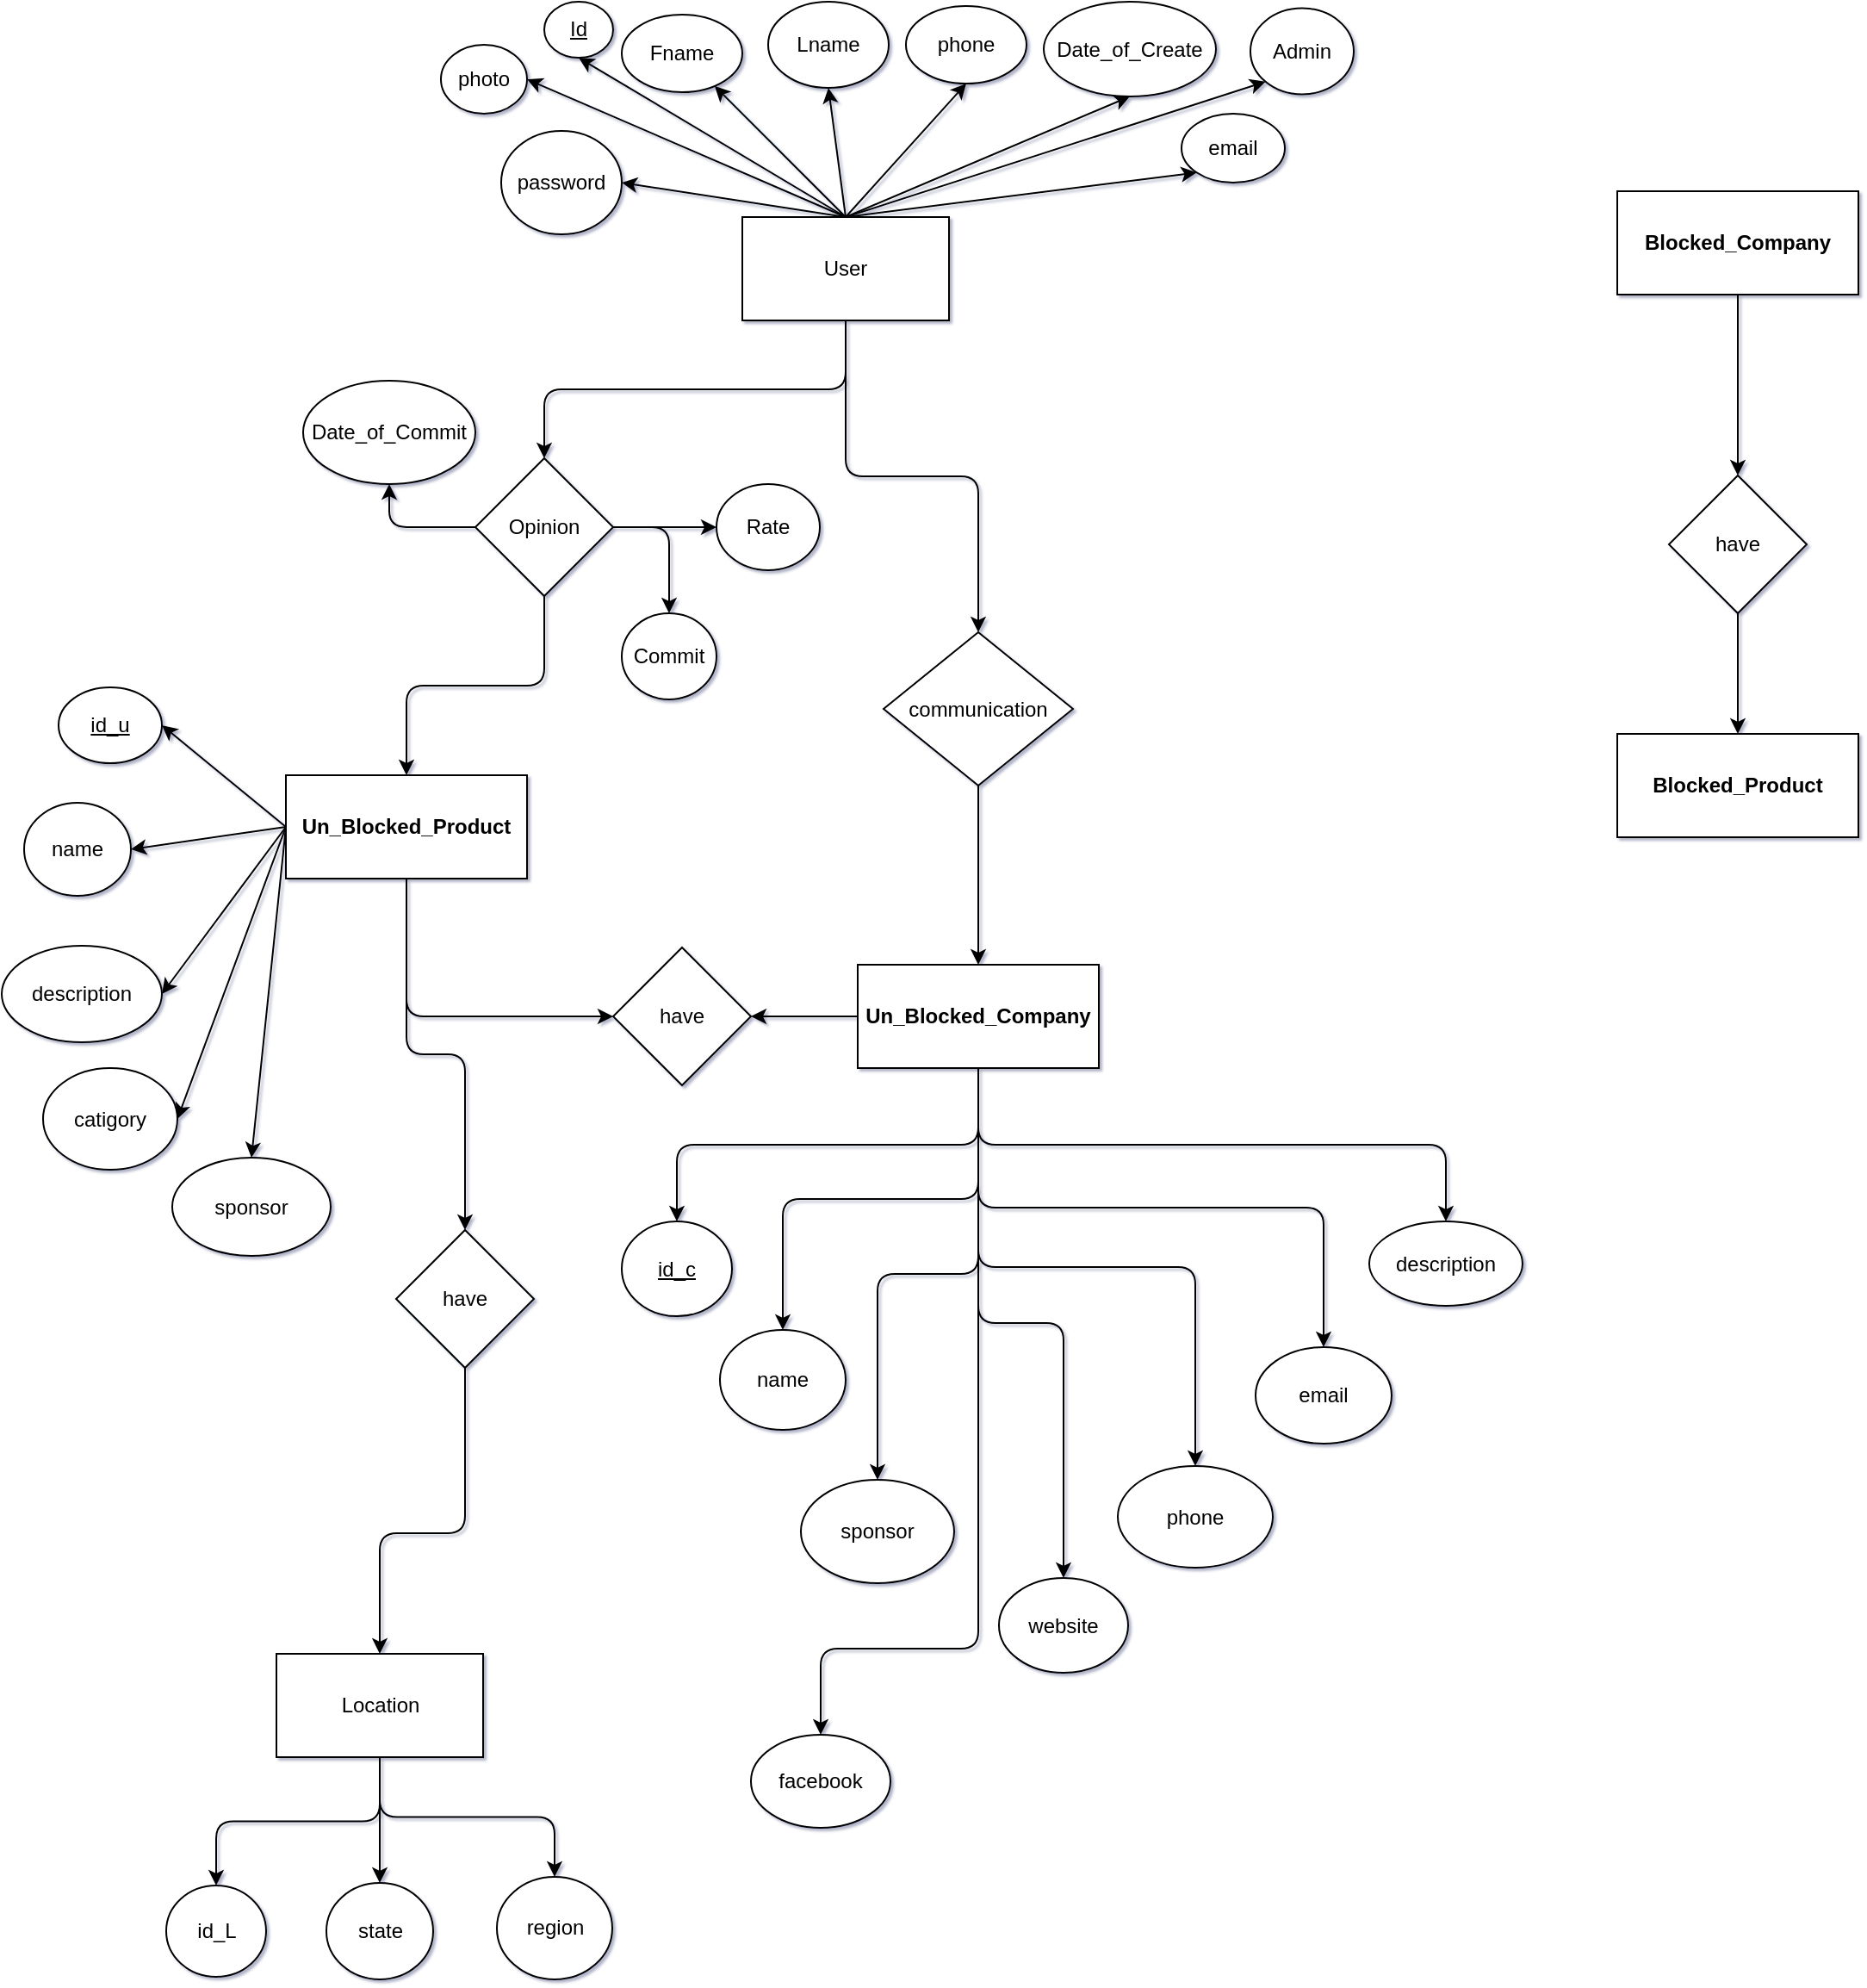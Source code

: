 <mxfile>
    <diagram id="pt88CGt4KrrBIa9byYeV" name="Page-1">
        <mxGraphModel dx="2280" dy="1267" grid="0" gridSize="10" guides="1" tooltips="1" connect="1" arrows="1" fold="1" page="0" pageScale="1" pageWidth="3300" pageHeight="4681" math="0" shadow="1">
            <root>
                <mxCell id="0"/>
                <mxCell id="1" parent="0"/>
                <mxCell id="13" style="edgeStyle=none;html=1;exitX=0.5;exitY=0;exitDx=0;exitDy=0;entryX=0.5;entryY=1;entryDx=0;entryDy=0;" edge="1" parent="1" source="2" target="8">
                    <mxGeometry relative="1" as="geometry"/>
                </mxCell>
                <mxCell id="14" style="edgeStyle=none;html=1;exitX=0.5;exitY=0;exitDx=0;exitDy=0;" edge="1" parent="1" source="2" target="9">
                    <mxGeometry relative="1" as="geometry"/>
                </mxCell>
                <mxCell id="15" style="edgeStyle=none;html=1;exitX=0.5;exitY=0;exitDx=0;exitDy=0;entryX=0.5;entryY=1;entryDx=0;entryDy=0;" edge="1" parent="1" source="2" target="10">
                    <mxGeometry relative="1" as="geometry"/>
                </mxCell>
                <mxCell id="16" style="edgeStyle=none;html=1;exitX=0.5;exitY=0;exitDx=0;exitDy=0;entryX=0.5;entryY=1;entryDx=0;entryDy=0;" edge="1" parent="1" source="2" target="11">
                    <mxGeometry relative="1" as="geometry"/>
                </mxCell>
                <mxCell id="17" style="edgeStyle=none;html=1;exitX=0.5;exitY=0;exitDx=0;exitDy=0;entryX=0.5;entryY=1;entryDx=0;entryDy=0;" edge="1" parent="1" source="2" target="12">
                    <mxGeometry relative="1" as="geometry"/>
                </mxCell>
                <mxCell id="22" style="edgeStyle=none;html=1;exitX=0.5;exitY=0;exitDx=0;exitDy=0;entryX=1;entryY=0.5;entryDx=0;entryDy=0;" edge="1" parent="1" source="2" target="18">
                    <mxGeometry relative="1" as="geometry"/>
                </mxCell>
                <mxCell id="24" style="edgeStyle=none;html=1;exitX=0.5;exitY=0;exitDx=0;exitDy=0;entryX=0;entryY=1;entryDx=0;entryDy=0;" edge="1" parent="1" source="2" target="23">
                    <mxGeometry relative="1" as="geometry"/>
                </mxCell>
                <mxCell id="26" style="edgeStyle=none;html=1;exitX=0.5;exitY=0;exitDx=0;exitDy=0;entryX=0;entryY=1;entryDx=0;entryDy=0;" edge="1" parent="1" source="2" target="25">
                    <mxGeometry relative="1" as="geometry"/>
                </mxCell>
                <mxCell id="28" style="edgeStyle=none;html=1;exitX=0.5;exitY=0;exitDx=0;exitDy=0;entryX=1;entryY=0.5;entryDx=0;entryDy=0;" edge="1" parent="1" source="2" target="27">
                    <mxGeometry relative="1" as="geometry"/>
                </mxCell>
                <mxCell id="31" style="edgeStyle=orthogonalEdgeStyle;html=1;exitX=0.5;exitY=1;exitDx=0;exitDy=0;" edge="1" parent="1" source="2" target="29">
                    <mxGeometry relative="1" as="geometry"/>
                </mxCell>
                <mxCell id="56" style="edgeStyle=orthogonalEdgeStyle;html=1;exitX=0.5;exitY=1;exitDx=0;exitDy=0;entryX=0.5;entryY=0;entryDx=0;entryDy=0;" edge="1" parent="1" source="2" target="54">
                    <mxGeometry relative="1" as="geometry"/>
                </mxCell>
                <mxCell id="2" value="User" style="rounded=0;whiteSpace=wrap;html=1;" parent="1" vertex="1">
                    <mxGeometry x="-165" y="245" width="120" height="60" as="geometry"/>
                </mxCell>
                <mxCell id="42" style="edgeStyle=none;html=1;exitX=0;exitY=0.5;exitDx=0;exitDy=0;entryX=1;entryY=0.5;entryDx=0;entryDy=0;" edge="1" parent="1" source="3" target="41">
                    <mxGeometry relative="1" as="geometry"/>
                </mxCell>
                <mxCell id="47" style="edgeStyle=none;html=1;exitX=0;exitY=0.5;exitDx=0;exitDy=0;entryX=1;entryY=0.5;entryDx=0;entryDy=0;" edge="1" parent="1" source="3" target="43">
                    <mxGeometry relative="1" as="geometry"/>
                </mxCell>
                <mxCell id="49" style="edgeStyle=none;html=1;exitX=0;exitY=0.5;exitDx=0;exitDy=0;entryX=1;entryY=0.5;entryDx=0;entryDy=0;" edge="1" parent="1" source="3" target="48">
                    <mxGeometry relative="1" as="geometry"/>
                </mxCell>
                <mxCell id="51" style="edgeStyle=none;html=1;exitX=0;exitY=0.5;exitDx=0;exitDy=0;entryX=1;entryY=0.5;entryDx=0;entryDy=0;" edge="1" parent="1" source="3" target="50">
                    <mxGeometry relative="1" as="geometry"/>
                </mxCell>
                <mxCell id="53" style="edgeStyle=none;html=1;exitX=0;exitY=0.5;exitDx=0;exitDy=0;entryX=0.5;entryY=0;entryDx=0;entryDy=0;" edge="1" parent="1" source="3" target="52">
                    <mxGeometry relative="1" as="geometry"/>
                </mxCell>
                <mxCell id="60" style="edgeStyle=orthogonalEdgeStyle;html=1;exitX=0.5;exitY=1;exitDx=0;exitDy=0;entryX=0.5;entryY=0;entryDx=0;entryDy=0;" edge="1" parent="1" source="3" target="59">
                    <mxGeometry relative="1" as="geometry"/>
                </mxCell>
                <mxCell id="70" style="edgeStyle=orthogonalEdgeStyle;html=1;exitX=0.5;exitY=1;exitDx=0;exitDy=0;entryX=0;entryY=0.5;entryDx=0;entryDy=0;" edge="1" parent="1" source="3" target="68">
                    <mxGeometry relative="1" as="geometry"/>
                </mxCell>
                <mxCell id="3" value="&lt;b&gt;Un_Blocked_Product&lt;/b&gt;" style="rounded=0;whiteSpace=wrap;html=1;" parent="1" vertex="1">
                    <mxGeometry x="-430" y="569" width="140" height="60" as="geometry"/>
                </mxCell>
                <mxCell id="4" value="&lt;b&gt;Blocked_Product&lt;/b&gt;" style="rounded=0;whiteSpace=wrap;html=1;" parent="1" vertex="1">
                    <mxGeometry x="343" y="545" width="140" height="60" as="geometry"/>
                </mxCell>
                <mxCell id="69" style="edgeStyle=orthogonalEdgeStyle;html=1;exitX=0;exitY=0.5;exitDx=0;exitDy=0;entryX=1;entryY=0.5;entryDx=0;entryDy=0;" edge="1" parent="1" source="5" target="68">
                    <mxGeometry relative="1" as="geometry"/>
                </mxCell>
                <mxCell id="79" style="edgeStyle=orthogonalEdgeStyle;html=1;exitX=0.5;exitY=1;exitDx=0;exitDy=0;entryX=0.5;entryY=0;entryDx=0;entryDy=0;" edge="1" parent="1" source="5" target="71">
                    <mxGeometry relative="1" as="geometry"/>
                </mxCell>
                <mxCell id="80" style="edgeStyle=orthogonalEdgeStyle;html=1;exitX=0.5;exitY=1;exitDx=0;exitDy=0;entryX=0.5;entryY=0;entryDx=0;entryDy=0;" edge="1" parent="1" source="5" target="72">
                    <mxGeometry relative="1" as="geometry"/>
                </mxCell>
                <mxCell id="81" style="edgeStyle=orthogonalEdgeStyle;html=1;exitX=0.5;exitY=1;exitDx=0;exitDy=0;entryX=0.5;entryY=0;entryDx=0;entryDy=0;" edge="1" parent="1" source="5" target="73">
                    <mxGeometry relative="1" as="geometry"/>
                </mxCell>
                <mxCell id="82" style="edgeStyle=orthogonalEdgeStyle;html=1;exitX=0.5;exitY=1;exitDx=0;exitDy=0;entryX=0.5;entryY=0;entryDx=0;entryDy=0;" edge="1" parent="1" source="5" target="74">
                    <mxGeometry relative="1" as="geometry"/>
                </mxCell>
                <mxCell id="83" style="edgeStyle=orthogonalEdgeStyle;html=1;exitX=0.5;exitY=1;exitDx=0;exitDy=0;entryX=0.5;entryY=0;entryDx=0;entryDy=0;" edge="1" parent="1" source="5" target="76">
                    <mxGeometry relative="1" as="geometry"/>
                </mxCell>
                <mxCell id="84" style="edgeStyle=orthogonalEdgeStyle;html=1;exitX=0.5;exitY=1;exitDx=0;exitDy=0;entryX=0.5;entryY=0;entryDx=0;entryDy=0;" edge="1" parent="1" source="5" target="75">
                    <mxGeometry relative="1" as="geometry"/>
                </mxCell>
                <mxCell id="85" style="edgeStyle=orthogonalEdgeStyle;html=1;exitX=0.5;exitY=1;exitDx=0;exitDy=0;entryX=0.5;entryY=0;entryDx=0;entryDy=0;" edge="1" parent="1" source="5" target="78">
                    <mxGeometry relative="1" as="geometry">
                        <Array as="points">
                            <mxPoint x="-28" y="1076"/>
                            <mxPoint x="-120" y="1076"/>
                        </Array>
                    </mxGeometry>
                </mxCell>
                <mxCell id="86" style="edgeStyle=orthogonalEdgeStyle;html=1;exitX=0.5;exitY=1;exitDx=0;exitDy=0;entryX=0.5;entryY=0;entryDx=0;entryDy=0;" edge="1" parent="1" source="5" target="77">
                    <mxGeometry relative="1" as="geometry"/>
                </mxCell>
                <mxCell id="5" value="&lt;b&gt;Un_Blocked_Company&lt;/b&gt;" style="rounded=0;whiteSpace=wrap;html=1;" vertex="1" parent="1">
                    <mxGeometry x="-98" y="679" width="140" height="60" as="geometry"/>
                </mxCell>
                <mxCell id="89" style="edgeStyle=orthogonalEdgeStyle;html=1;exitX=0.5;exitY=1;exitDx=0;exitDy=0;entryX=0.5;entryY=0;entryDx=0;entryDy=0;" edge="1" parent="1" source="6" target="87">
                    <mxGeometry relative="1" as="geometry"/>
                </mxCell>
                <mxCell id="6" value="&lt;b&gt;Blocked_Company&lt;/b&gt;" style="rounded=0;whiteSpace=wrap;html=1;" vertex="1" parent="1">
                    <mxGeometry x="343" y="230" width="140" height="60" as="geometry"/>
                </mxCell>
                <mxCell id="8" value="&lt;u&gt;Id&lt;/u&gt;" style="ellipse;whiteSpace=wrap;html=1;" vertex="1" parent="1">
                    <mxGeometry x="-280" y="120" width="40" height="32.5" as="geometry"/>
                </mxCell>
                <mxCell id="9" value="Fname" style="ellipse;whiteSpace=wrap;html=1;" vertex="1" parent="1">
                    <mxGeometry x="-235" y="127.5" width="70" height="45" as="geometry"/>
                </mxCell>
                <mxCell id="10" value="Lname" style="ellipse;whiteSpace=wrap;html=1;" vertex="1" parent="1">
                    <mxGeometry x="-150" y="120" width="70" height="50" as="geometry"/>
                </mxCell>
                <mxCell id="11" value="phone" style="ellipse;whiteSpace=wrap;html=1;" vertex="1" parent="1">
                    <mxGeometry x="-70" y="122.5" width="70" height="45" as="geometry"/>
                </mxCell>
                <mxCell id="12" value="Date_of_Create" style="ellipse;whiteSpace=wrap;html=1;" vertex="1" parent="1">
                    <mxGeometry x="10" y="120" width="100" height="55" as="geometry"/>
                </mxCell>
                <mxCell id="18" value="photo" style="ellipse;whiteSpace=wrap;html=1;" vertex="1" parent="1">
                    <mxGeometry x="-340" y="145" width="50" height="40" as="geometry"/>
                </mxCell>
                <mxCell id="23" value="email" style="ellipse;whiteSpace=wrap;html=1;" vertex="1" parent="1">
                    <mxGeometry x="90" y="185" width="60" height="40" as="geometry"/>
                </mxCell>
                <mxCell id="25" value="Admin" style="ellipse;whiteSpace=wrap;html=1;" vertex="1" parent="1">
                    <mxGeometry x="130" y="123.75" width="60" height="50" as="geometry"/>
                </mxCell>
                <mxCell id="27" value="password" style="ellipse;whiteSpace=wrap;html=1;" vertex="1" parent="1">
                    <mxGeometry x="-305" y="195" width="70" height="60" as="geometry"/>
                </mxCell>
                <mxCell id="32" style="edgeStyle=orthogonalEdgeStyle;html=1;exitX=0.5;exitY=1;exitDx=0;exitDy=0;entryX=0.5;entryY=0;entryDx=0;entryDy=0;" edge="1" parent="1" source="29" target="3">
                    <mxGeometry relative="1" as="geometry"/>
                </mxCell>
                <mxCell id="36" style="edgeStyle=orthogonalEdgeStyle;html=1;exitX=1;exitY=0.5;exitDx=0;exitDy=0;entryX=0;entryY=0.5;entryDx=0;entryDy=0;" edge="1" parent="1" source="29" target="33">
                    <mxGeometry relative="1" as="geometry"/>
                </mxCell>
                <mxCell id="37" style="edgeStyle=orthogonalEdgeStyle;html=1;exitX=1;exitY=0.5;exitDx=0;exitDy=0;entryX=0.5;entryY=0;entryDx=0;entryDy=0;" edge="1" parent="1" source="29" target="34">
                    <mxGeometry relative="1" as="geometry"/>
                </mxCell>
                <mxCell id="39" style="edgeStyle=orthogonalEdgeStyle;html=1;exitX=0;exitY=0.5;exitDx=0;exitDy=0;entryX=0.5;entryY=1;entryDx=0;entryDy=0;" edge="1" parent="1" source="29" target="35">
                    <mxGeometry relative="1" as="geometry"/>
                </mxCell>
                <mxCell id="29" value="Opinion" style="rhombus;whiteSpace=wrap;html=1;" vertex="1" parent="1">
                    <mxGeometry x="-320" y="385" width="80" height="80" as="geometry"/>
                </mxCell>
                <mxCell id="33" value="Rate" style="ellipse;whiteSpace=wrap;html=1;" vertex="1" parent="1">
                    <mxGeometry x="-180" y="400" width="60" height="50" as="geometry"/>
                </mxCell>
                <mxCell id="34" value="Commit" style="ellipse;whiteSpace=wrap;html=1;" vertex="1" parent="1">
                    <mxGeometry x="-235" y="475" width="55" height="50" as="geometry"/>
                </mxCell>
                <mxCell id="35" value="Date_of_Commit" style="ellipse;whiteSpace=wrap;html=1;" vertex="1" parent="1">
                    <mxGeometry x="-420" y="340" width="100" height="60" as="geometry"/>
                </mxCell>
                <mxCell id="41" value="&lt;u&gt;id_u&lt;/u&gt;" style="ellipse;whiteSpace=wrap;html=1;" vertex="1" parent="1">
                    <mxGeometry x="-562" y="518" width="60" height="44" as="geometry"/>
                </mxCell>
                <mxCell id="43" value="name" style="ellipse;whiteSpace=wrap;html=1;" vertex="1" parent="1">
                    <mxGeometry x="-582" y="585" width="62" height="54" as="geometry"/>
                </mxCell>
                <mxCell id="48" value="description" style="ellipse;whiteSpace=wrap;html=1;" vertex="1" parent="1">
                    <mxGeometry x="-595" y="668" width="93" height="56" as="geometry"/>
                </mxCell>
                <mxCell id="50" value="catigory" style="ellipse;whiteSpace=wrap;html=1;" vertex="1" parent="1">
                    <mxGeometry x="-571" y="739" width="78" height="59" as="geometry"/>
                </mxCell>
                <mxCell id="52" value="sponsor" style="ellipse;whiteSpace=wrap;html=1;" vertex="1" parent="1">
                    <mxGeometry x="-496" y="791" width="92" height="57" as="geometry"/>
                </mxCell>
                <mxCell id="57" style="edgeStyle=orthogonalEdgeStyle;html=1;exitX=0.5;exitY=1;exitDx=0;exitDy=0;entryX=0.5;entryY=0;entryDx=0;entryDy=0;" edge="1" parent="1" source="54" target="5">
                    <mxGeometry relative="1" as="geometry"/>
                </mxCell>
                <mxCell id="54" value="communication" style="rhombus;whiteSpace=wrap;html=1;" vertex="1" parent="1">
                    <mxGeometry x="-83" y="486" width="110" height="89" as="geometry"/>
                </mxCell>
                <mxCell id="65" style="edgeStyle=orthogonalEdgeStyle;html=1;exitX=0.5;exitY=1;exitDx=0;exitDy=0;entryX=0.5;entryY=0;entryDx=0;entryDy=0;" edge="1" parent="1" source="58" target="62">
                    <mxGeometry relative="1" as="geometry"/>
                </mxCell>
                <mxCell id="66" style="edgeStyle=orthogonalEdgeStyle;html=1;exitX=0.5;exitY=1;exitDx=0;exitDy=0;entryX=0.5;entryY=0;entryDx=0;entryDy=0;" edge="1" parent="1" source="58" target="63">
                    <mxGeometry relative="1" as="geometry"/>
                </mxCell>
                <mxCell id="67" style="edgeStyle=orthogonalEdgeStyle;html=1;exitX=0.5;exitY=1;exitDx=0;exitDy=0;entryX=0.5;entryY=0;entryDx=0;entryDy=0;" edge="1" parent="1" source="58" target="64">
                    <mxGeometry relative="1" as="geometry"/>
                </mxCell>
                <mxCell id="58" value="Location" style="rounded=0;whiteSpace=wrap;html=1;" vertex="1" parent="1">
                    <mxGeometry x="-435.5" y="1079" width="120" height="60" as="geometry"/>
                </mxCell>
                <mxCell id="61" style="edgeStyle=orthogonalEdgeStyle;html=1;exitX=0.5;exitY=1;exitDx=0;exitDy=0;entryX=0.5;entryY=0;entryDx=0;entryDy=0;" edge="1" parent="1" source="59" target="58">
                    <mxGeometry relative="1" as="geometry">
                        <mxPoint x="-164" y="859.0" as="sourcePoint"/>
                        <Array as="points">
                            <mxPoint x="-326" y="1009"/>
                            <mxPoint x="-376" y="1009"/>
                        </Array>
                    </mxGeometry>
                </mxCell>
                <mxCell id="59" value="have" style="rhombus;whiteSpace=wrap;html=1;" vertex="1" parent="1">
                    <mxGeometry x="-366" y="833" width="80" height="80" as="geometry"/>
                </mxCell>
                <mxCell id="62" value="id_L" style="ellipse;whiteSpace=wrap;html=1;" vertex="1" parent="1">
                    <mxGeometry x="-499.5" y="1213.5" width="58" height="53" as="geometry"/>
                </mxCell>
                <mxCell id="63" value="state" style="ellipse;whiteSpace=wrap;html=1;" vertex="1" parent="1">
                    <mxGeometry x="-406.5" y="1212" width="62" height="56" as="geometry"/>
                </mxCell>
                <mxCell id="64" value="region" style="ellipse;whiteSpace=wrap;html=1;" vertex="1" parent="1">
                    <mxGeometry x="-307.5" y="1208.5" width="67" height="59.5" as="geometry"/>
                </mxCell>
                <mxCell id="68" value="have" style="rhombus;whiteSpace=wrap;html=1;" vertex="1" parent="1">
                    <mxGeometry x="-240" y="669" width="80" height="80" as="geometry"/>
                </mxCell>
                <mxCell id="71" value="&lt;u&gt;id_c&lt;/u&gt;" style="ellipse;whiteSpace=wrap;html=1;" vertex="1" parent="1">
                    <mxGeometry x="-235" y="828" width="64" height="55" as="geometry"/>
                </mxCell>
                <mxCell id="72" value="name" style="ellipse;whiteSpace=wrap;html=1;" vertex="1" parent="1">
                    <mxGeometry x="-178" y="891" width="73" height="58" as="geometry"/>
                </mxCell>
                <mxCell id="73" value="description" style="ellipse;whiteSpace=wrap;html=1;" vertex="1" parent="1">
                    <mxGeometry x="199" y="828" width="89" height="49" as="geometry"/>
                </mxCell>
                <mxCell id="74" value="sponsor" style="ellipse;whiteSpace=wrap;html=1;" vertex="1" parent="1">
                    <mxGeometry x="-131" y="978" width="89" height="60" as="geometry"/>
                </mxCell>
                <mxCell id="75" value="phone" style="ellipse;whiteSpace=wrap;html=1;" vertex="1" parent="1">
                    <mxGeometry x="53" y="970" width="90" height="59" as="geometry"/>
                </mxCell>
                <mxCell id="76" value="email" style="ellipse;whiteSpace=wrap;html=1;" vertex="1" parent="1">
                    <mxGeometry x="133" y="901" width="79" height="56" as="geometry"/>
                </mxCell>
                <mxCell id="77" value="website" style="ellipse;whiteSpace=wrap;html=1;" vertex="1" parent="1">
                    <mxGeometry x="-16" y="1035" width="75" height="55" as="geometry"/>
                </mxCell>
                <mxCell id="78" value="facebook" style="ellipse;whiteSpace=wrap;html=1;" vertex="1" parent="1">
                    <mxGeometry x="-160" y="1126" width="81" height="54" as="geometry"/>
                </mxCell>
                <mxCell id="90" style="edgeStyle=orthogonalEdgeStyle;html=1;exitX=0.5;exitY=1;exitDx=0;exitDy=0;entryX=0.5;entryY=0;entryDx=0;entryDy=0;" edge="1" parent="1" source="87" target="4">
                    <mxGeometry relative="1" as="geometry"/>
                </mxCell>
                <mxCell id="87" value="have" style="rhombus;whiteSpace=wrap;html=1;" vertex="1" parent="1">
                    <mxGeometry x="373" y="395" width="80" height="80" as="geometry"/>
                </mxCell>
            </root>
        </mxGraphModel>
    </diagram>
</mxfile>